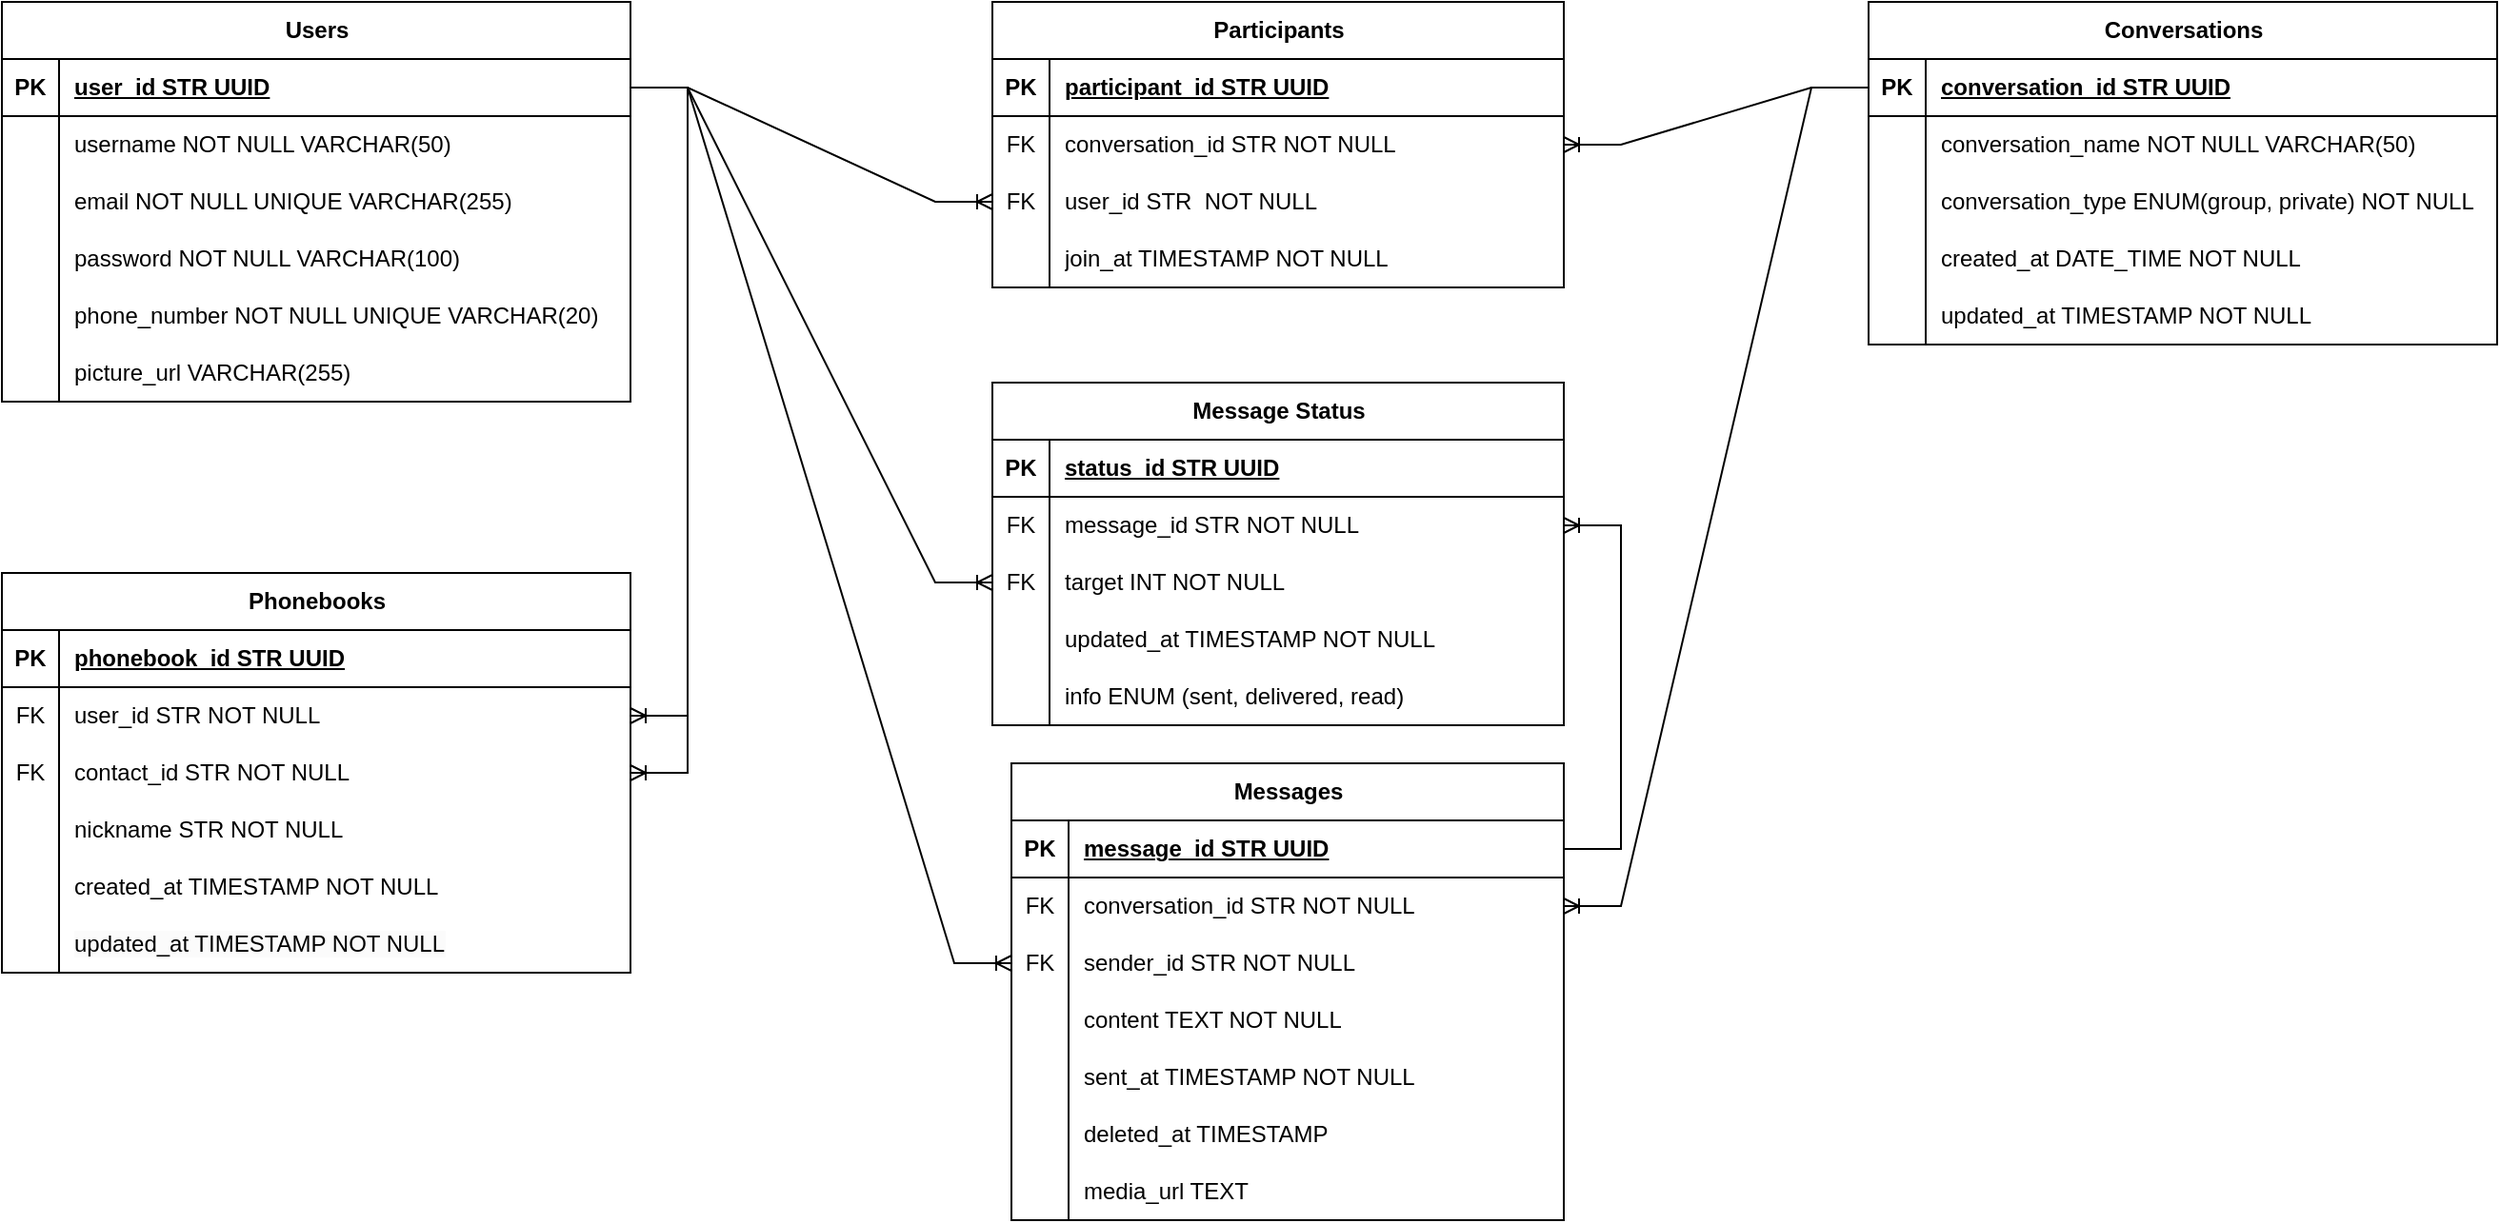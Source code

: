 <mxfile version="24.7.17">
  <diagram id="R2lEEEUBdFMjLlhIrx00" name="Page-1">
    <mxGraphModel dx="2284" dy="744" grid="1" gridSize="10" guides="1" tooltips="1" connect="1" arrows="1" fold="1" page="1" pageScale="1" pageWidth="850" pageHeight="1100" math="0" shadow="0" extFonts="Permanent Marker^https://fonts.googleapis.com/css?family=Permanent+Marker">
      <root>
        <mxCell id="0" />
        <mxCell id="1" parent="0" />
        <mxCell id="IHIBy4y1c_SKiYk8GqjD-1" value="Users" style="shape=table;startSize=30;container=1;collapsible=1;childLayout=tableLayout;fixedRows=1;rowLines=0;fontStyle=1;align=center;resizeLast=1;html=1;" parent="1" vertex="1">
          <mxGeometry x="-320" y="160" width="330" height="210" as="geometry" />
        </mxCell>
        <mxCell id="IHIBy4y1c_SKiYk8GqjD-2" value="" style="shape=tableRow;horizontal=0;startSize=0;swimlaneHead=0;swimlaneBody=0;fillColor=none;collapsible=0;dropTarget=0;points=[[0,0.5],[1,0.5]];portConstraint=eastwest;top=0;left=0;right=0;bottom=1;" parent="IHIBy4y1c_SKiYk8GqjD-1" vertex="1">
          <mxGeometry y="30" width="330" height="30" as="geometry" />
        </mxCell>
        <mxCell id="IHIBy4y1c_SKiYk8GqjD-3" value="PK" style="shape=partialRectangle;connectable=0;fillColor=none;top=0;left=0;bottom=0;right=0;fontStyle=1;overflow=hidden;whiteSpace=wrap;html=1;" parent="IHIBy4y1c_SKiYk8GqjD-2" vertex="1">
          <mxGeometry width="30" height="30" as="geometry">
            <mxRectangle width="30" height="30" as="alternateBounds" />
          </mxGeometry>
        </mxCell>
        <mxCell id="IHIBy4y1c_SKiYk8GqjD-4" value="user_id STR UUID" style="shape=partialRectangle;connectable=0;fillColor=none;top=0;left=0;bottom=0;right=0;align=left;spacingLeft=6;fontStyle=5;overflow=hidden;whiteSpace=wrap;html=1;" parent="IHIBy4y1c_SKiYk8GqjD-2" vertex="1">
          <mxGeometry x="30" width="300" height="30" as="geometry">
            <mxRectangle width="300" height="30" as="alternateBounds" />
          </mxGeometry>
        </mxCell>
        <mxCell id="IHIBy4y1c_SKiYk8GqjD-5" value="" style="shape=tableRow;horizontal=0;startSize=0;swimlaneHead=0;swimlaneBody=0;fillColor=none;collapsible=0;dropTarget=0;points=[[0,0.5],[1,0.5]];portConstraint=eastwest;top=0;left=0;right=0;bottom=0;" parent="IHIBy4y1c_SKiYk8GqjD-1" vertex="1">
          <mxGeometry y="60" width="330" height="30" as="geometry" />
        </mxCell>
        <mxCell id="IHIBy4y1c_SKiYk8GqjD-6" value="" style="shape=partialRectangle;connectable=0;fillColor=none;top=0;left=0;bottom=0;right=0;editable=1;overflow=hidden;whiteSpace=wrap;html=1;" parent="IHIBy4y1c_SKiYk8GqjD-5" vertex="1">
          <mxGeometry width="30" height="30" as="geometry">
            <mxRectangle width="30" height="30" as="alternateBounds" />
          </mxGeometry>
        </mxCell>
        <mxCell id="IHIBy4y1c_SKiYk8GqjD-7" value="username NOT NULL VARCHAR(50)" style="shape=partialRectangle;connectable=0;fillColor=none;top=0;left=0;bottom=0;right=0;align=left;spacingLeft=6;overflow=hidden;whiteSpace=wrap;html=1;" parent="IHIBy4y1c_SKiYk8GqjD-5" vertex="1">
          <mxGeometry x="30" width="300" height="30" as="geometry">
            <mxRectangle width="300" height="30" as="alternateBounds" />
          </mxGeometry>
        </mxCell>
        <mxCell id="IHIBy4y1c_SKiYk8GqjD-8" value="" style="shape=tableRow;horizontal=0;startSize=0;swimlaneHead=0;swimlaneBody=0;fillColor=none;collapsible=0;dropTarget=0;points=[[0,0.5],[1,0.5]];portConstraint=eastwest;top=0;left=0;right=0;bottom=0;" parent="IHIBy4y1c_SKiYk8GqjD-1" vertex="1">
          <mxGeometry y="90" width="330" height="30" as="geometry" />
        </mxCell>
        <mxCell id="IHIBy4y1c_SKiYk8GqjD-9" value="" style="shape=partialRectangle;connectable=0;fillColor=none;top=0;left=0;bottom=0;right=0;editable=1;overflow=hidden;whiteSpace=wrap;html=1;" parent="IHIBy4y1c_SKiYk8GqjD-8" vertex="1">
          <mxGeometry width="30" height="30" as="geometry">
            <mxRectangle width="30" height="30" as="alternateBounds" />
          </mxGeometry>
        </mxCell>
        <mxCell id="IHIBy4y1c_SKiYk8GqjD-10" value="email NOT NULL UNIQUE VARCHAR(255)" style="shape=partialRectangle;connectable=0;fillColor=none;top=0;left=0;bottom=0;right=0;align=left;spacingLeft=6;overflow=hidden;whiteSpace=wrap;html=1;" parent="IHIBy4y1c_SKiYk8GqjD-8" vertex="1">
          <mxGeometry x="30" width="300" height="30" as="geometry">
            <mxRectangle width="300" height="30" as="alternateBounds" />
          </mxGeometry>
        </mxCell>
        <mxCell id="IHIBy4y1c_SKiYk8GqjD-11" value="" style="shape=tableRow;horizontal=0;startSize=0;swimlaneHead=0;swimlaneBody=0;fillColor=none;collapsible=0;dropTarget=0;points=[[0,0.5],[1,0.5]];portConstraint=eastwest;top=0;left=0;right=0;bottom=0;" parent="IHIBy4y1c_SKiYk8GqjD-1" vertex="1">
          <mxGeometry y="120" width="330" height="30" as="geometry" />
        </mxCell>
        <mxCell id="IHIBy4y1c_SKiYk8GqjD-12" value="" style="shape=partialRectangle;connectable=0;fillColor=none;top=0;left=0;bottom=0;right=0;editable=1;overflow=hidden;whiteSpace=wrap;html=1;" parent="IHIBy4y1c_SKiYk8GqjD-11" vertex="1">
          <mxGeometry width="30" height="30" as="geometry">
            <mxRectangle width="30" height="30" as="alternateBounds" />
          </mxGeometry>
        </mxCell>
        <mxCell id="IHIBy4y1c_SKiYk8GqjD-13" value="password NOT NULL VARCHAR(100)" style="shape=partialRectangle;connectable=0;fillColor=none;top=0;left=0;bottom=0;right=0;align=left;spacingLeft=6;overflow=hidden;whiteSpace=wrap;html=1;" parent="IHIBy4y1c_SKiYk8GqjD-11" vertex="1">
          <mxGeometry x="30" width="300" height="30" as="geometry">
            <mxRectangle width="300" height="30" as="alternateBounds" />
          </mxGeometry>
        </mxCell>
        <mxCell id="IHIBy4y1c_SKiYk8GqjD-17" style="shape=tableRow;horizontal=0;startSize=0;swimlaneHead=0;swimlaneBody=0;fillColor=none;collapsible=0;dropTarget=0;points=[[0,0.5],[1,0.5]];portConstraint=eastwest;top=0;left=0;right=0;bottom=0;" parent="IHIBy4y1c_SKiYk8GqjD-1" vertex="1">
          <mxGeometry y="150" width="330" height="30" as="geometry" />
        </mxCell>
        <mxCell id="IHIBy4y1c_SKiYk8GqjD-18" style="shape=partialRectangle;connectable=0;fillColor=none;top=0;left=0;bottom=0;right=0;editable=1;overflow=hidden;whiteSpace=wrap;html=1;" parent="IHIBy4y1c_SKiYk8GqjD-17" vertex="1">
          <mxGeometry width="30" height="30" as="geometry">
            <mxRectangle width="30" height="30" as="alternateBounds" />
          </mxGeometry>
        </mxCell>
        <mxCell id="IHIBy4y1c_SKiYk8GqjD-19" value="phone_number NOT NULL UNIQUE VARCHAR(20)" style="shape=partialRectangle;connectable=0;fillColor=none;top=0;left=0;bottom=0;right=0;align=left;spacingLeft=6;overflow=hidden;whiteSpace=wrap;html=1;" parent="IHIBy4y1c_SKiYk8GqjD-17" vertex="1">
          <mxGeometry x="30" width="300" height="30" as="geometry">
            <mxRectangle width="300" height="30" as="alternateBounds" />
          </mxGeometry>
        </mxCell>
        <mxCell id="IHIBy4y1c_SKiYk8GqjD-14" style="shape=tableRow;horizontal=0;startSize=0;swimlaneHead=0;swimlaneBody=0;fillColor=none;collapsible=0;dropTarget=0;points=[[0,0.5],[1,0.5]];portConstraint=eastwest;top=0;left=0;right=0;bottom=0;" parent="IHIBy4y1c_SKiYk8GqjD-1" vertex="1">
          <mxGeometry y="180" width="330" height="30" as="geometry" />
        </mxCell>
        <mxCell id="IHIBy4y1c_SKiYk8GqjD-15" style="shape=partialRectangle;connectable=0;fillColor=none;top=0;left=0;bottom=0;right=0;editable=1;overflow=hidden;whiteSpace=wrap;html=1;" parent="IHIBy4y1c_SKiYk8GqjD-14" vertex="1">
          <mxGeometry width="30" height="30" as="geometry">
            <mxRectangle width="30" height="30" as="alternateBounds" />
          </mxGeometry>
        </mxCell>
        <mxCell id="IHIBy4y1c_SKiYk8GqjD-16" value="picture_url VARCHAR(255)" style="shape=partialRectangle;connectable=0;fillColor=none;top=0;left=0;bottom=0;right=0;align=left;spacingLeft=6;overflow=hidden;whiteSpace=wrap;html=1;" parent="IHIBy4y1c_SKiYk8GqjD-14" vertex="1">
          <mxGeometry x="30" width="300" height="30" as="geometry">
            <mxRectangle width="300" height="30" as="alternateBounds" />
          </mxGeometry>
        </mxCell>
        <mxCell id="IHIBy4y1c_SKiYk8GqjD-20" value="Conversations" style="shape=table;startSize=30;container=1;collapsible=1;childLayout=tableLayout;fixedRows=1;rowLines=0;fontStyle=1;align=center;resizeLast=1;html=1;" parent="1" vertex="1">
          <mxGeometry x="660" y="160" width="330" height="180" as="geometry" />
        </mxCell>
        <mxCell id="IHIBy4y1c_SKiYk8GqjD-21" value="" style="shape=tableRow;horizontal=0;startSize=0;swimlaneHead=0;swimlaneBody=0;fillColor=none;collapsible=0;dropTarget=0;points=[[0,0.5],[1,0.5]];portConstraint=eastwest;top=0;left=0;right=0;bottom=1;" parent="IHIBy4y1c_SKiYk8GqjD-20" vertex="1">
          <mxGeometry y="30" width="330" height="30" as="geometry" />
        </mxCell>
        <mxCell id="IHIBy4y1c_SKiYk8GqjD-22" value="PK" style="shape=partialRectangle;connectable=0;fillColor=none;top=0;left=0;bottom=0;right=0;fontStyle=1;overflow=hidden;whiteSpace=wrap;html=1;" parent="IHIBy4y1c_SKiYk8GqjD-21" vertex="1">
          <mxGeometry width="30" height="30" as="geometry">
            <mxRectangle width="30" height="30" as="alternateBounds" />
          </mxGeometry>
        </mxCell>
        <mxCell id="IHIBy4y1c_SKiYk8GqjD-23" value="conversation_id STR UUID" style="shape=partialRectangle;connectable=0;fillColor=none;top=0;left=0;bottom=0;right=0;align=left;spacingLeft=6;fontStyle=5;overflow=hidden;whiteSpace=wrap;html=1;" parent="IHIBy4y1c_SKiYk8GqjD-21" vertex="1">
          <mxGeometry x="30" width="300" height="30" as="geometry">
            <mxRectangle width="300" height="30" as="alternateBounds" />
          </mxGeometry>
        </mxCell>
        <mxCell id="IHIBy4y1c_SKiYk8GqjD-24" value="" style="shape=tableRow;horizontal=0;startSize=0;swimlaneHead=0;swimlaneBody=0;fillColor=none;collapsible=0;dropTarget=0;points=[[0,0.5],[1,0.5]];portConstraint=eastwest;top=0;left=0;right=0;bottom=0;" parent="IHIBy4y1c_SKiYk8GqjD-20" vertex="1">
          <mxGeometry y="60" width="330" height="30" as="geometry" />
        </mxCell>
        <mxCell id="IHIBy4y1c_SKiYk8GqjD-25" value="" style="shape=partialRectangle;connectable=0;fillColor=none;top=0;left=0;bottom=0;right=0;editable=1;overflow=hidden;whiteSpace=wrap;html=1;" parent="IHIBy4y1c_SKiYk8GqjD-24" vertex="1">
          <mxGeometry width="30" height="30" as="geometry">
            <mxRectangle width="30" height="30" as="alternateBounds" />
          </mxGeometry>
        </mxCell>
        <mxCell id="IHIBy4y1c_SKiYk8GqjD-26" value="conversation_name NOT NULL VARCHAR(50)" style="shape=partialRectangle;connectable=0;fillColor=none;top=0;left=0;bottom=0;right=0;align=left;spacingLeft=6;overflow=hidden;whiteSpace=wrap;html=1;" parent="IHIBy4y1c_SKiYk8GqjD-24" vertex="1">
          <mxGeometry x="30" width="300" height="30" as="geometry">
            <mxRectangle width="300" height="30" as="alternateBounds" />
          </mxGeometry>
        </mxCell>
        <mxCell id="IHIBy4y1c_SKiYk8GqjD-27" value="" style="shape=tableRow;horizontal=0;startSize=0;swimlaneHead=0;swimlaneBody=0;fillColor=none;collapsible=0;dropTarget=0;points=[[0,0.5],[1,0.5]];portConstraint=eastwest;top=0;left=0;right=0;bottom=0;" parent="IHIBy4y1c_SKiYk8GqjD-20" vertex="1">
          <mxGeometry y="90" width="330" height="30" as="geometry" />
        </mxCell>
        <mxCell id="IHIBy4y1c_SKiYk8GqjD-28" value="" style="shape=partialRectangle;connectable=0;fillColor=none;top=0;left=0;bottom=0;right=0;editable=1;overflow=hidden;whiteSpace=wrap;html=1;" parent="IHIBy4y1c_SKiYk8GqjD-27" vertex="1">
          <mxGeometry width="30" height="30" as="geometry">
            <mxRectangle width="30" height="30" as="alternateBounds" />
          </mxGeometry>
        </mxCell>
        <mxCell id="IHIBy4y1c_SKiYk8GqjD-29" value="conversation_type ENUM(group, private) NOT NULL" style="shape=partialRectangle;connectable=0;fillColor=none;top=0;left=0;bottom=0;right=0;align=left;spacingLeft=6;overflow=hidden;whiteSpace=wrap;html=1;" parent="IHIBy4y1c_SKiYk8GqjD-27" vertex="1">
          <mxGeometry x="30" width="300" height="30" as="geometry">
            <mxRectangle width="300" height="30" as="alternateBounds" />
          </mxGeometry>
        </mxCell>
        <mxCell id="IHIBy4y1c_SKiYk8GqjD-30" value="" style="shape=tableRow;horizontal=0;startSize=0;swimlaneHead=0;swimlaneBody=0;fillColor=none;collapsible=0;dropTarget=0;points=[[0,0.5],[1,0.5]];portConstraint=eastwest;top=0;left=0;right=0;bottom=0;" parent="IHIBy4y1c_SKiYk8GqjD-20" vertex="1">
          <mxGeometry y="120" width="330" height="30" as="geometry" />
        </mxCell>
        <mxCell id="IHIBy4y1c_SKiYk8GqjD-31" value="" style="shape=partialRectangle;connectable=0;fillColor=none;top=0;left=0;bottom=0;right=0;editable=1;overflow=hidden;whiteSpace=wrap;html=1;" parent="IHIBy4y1c_SKiYk8GqjD-30" vertex="1">
          <mxGeometry width="30" height="30" as="geometry">
            <mxRectangle width="30" height="30" as="alternateBounds" />
          </mxGeometry>
        </mxCell>
        <mxCell id="IHIBy4y1c_SKiYk8GqjD-32" value="created_at DATE_TIME NOT NULL" style="shape=partialRectangle;connectable=0;fillColor=none;top=0;left=0;bottom=0;right=0;align=left;spacingLeft=6;overflow=hidden;whiteSpace=wrap;html=1;" parent="IHIBy4y1c_SKiYk8GqjD-30" vertex="1">
          <mxGeometry x="30" width="300" height="30" as="geometry">
            <mxRectangle width="300" height="30" as="alternateBounds" />
          </mxGeometry>
        </mxCell>
        <mxCell id="IHIBy4y1c_SKiYk8GqjD-46" style="shape=tableRow;horizontal=0;startSize=0;swimlaneHead=0;swimlaneBody=0;fillColor=none;collapsible=0;dropTarget=0;points=[[0,0.5],[1,0.5]];portConstraint=eastwest;top=0;left=0;right=0;bottom=0;" parent="IHIBy4y1c_SKiYk8GqjD-20" vertex="1">
          <mxGeometry y="150" width="330" height="30" as="geometry" />
        </mxCell>
        <mxCell id="IHIBy4y1c_SKiYk8GqjD-47" style="shape=partialRectangle;connectable=0;fillColor=none;top=0;left=0;bottom=0;right=0;editable=1;overflow=hidden;whiteSpace=wrap;html=1;" parent="IHIBy4y1c_SKiYk8GqjD-46" vertex="1">
          <mxGeometry width="30" height="30" as="geometry">
            <mxRectangle width="30" height="30" as="alternateBounds" />
          </mxGeometry>
        </mxCell>
        <mxCell id="IHIBy4y1c_SKiYk8GqjD-48" value="updated_at TIMESTAMP NOT NULL" style="shape=partialRectangle;connectable=0;fillColor=none;top=0;left=0;bottom=0;right=0;align=left;spacingLeft=6;overflow=hidden;whiteSpace=wrap;html=1;" parent="IHIBy4y1c_SKiYk8GqjD-46" vertex="1">
          <mxGeometry x="30" width="300" height="30" as="geometry">
            <mxRectangle width="300" height="30" as="alternateBounds" />
          </mxGeometry>
        </mxCell>
        <mxCell id="IHIBy4y1c_SKiYk8GqjD-33" value="Participants" style="shape=table;startSize=30;container=1;collapsible=1;childLayout=tableLayout;fixedRows=1;rowLines=0;fontStyle=1;align=center;resizeLast=1;html=1;" parent="1" vertex="1">
          <mxGeometry x="200" y="160" width="300" height="150" as="geometry" />
        </mxCell>
        <mxCell id="IHIBy4y1c_SKiYk8GqjD-34" value="" style="shape=tableRow;horizontal=0;startSize=0;swimlaneHead=0;swimlaneBody=0;fillColor=none;collapsible=0;dropTarget=0;points=[[0,0.5],[1,0.5]];portConstraint=eastwest;top=0;left=0;right=0;bottom=1;" parent="IHIBy4y1c_SKiYk8GqjD-33" vertex="1">
          <mxGeometry y="30" width="300" height="30" as="geometry" />
        </mxCell>
        <mxCell id="IHIBy4y1c_SKiYk8GqjD-35" value="PK" style="shape=partialRectangle;connectable=0;fillColor=none;top=0;left=0;bottom=0;right=0;fontStyle=1;overflow=hidden;whiteSpace=wrap;html=1;" parent="IHIBy4y1c_SKiYk8GqjD-34" vertex="1">
          <mxGeometry width="30" height="30" as="geometry">
            <mxRectangle width="30" height="30" as="alternateBounds" />
          </mxGeometry>
        </mxCell>
        <mxCell id="IHIBy4y1c_SKiYk8GqjD-36" value="participant_id STR UUID" style="shape=partialRectangle;connectable=0;fillColor=none;top=0;left=0;bottom=0;right=0;align=left;spacingLeft=6;fontStyle=5;overflow=hidden;whiteSpace=wrap;html=1;" parent="IHIBy4y1c_SKiYk8GqjD-34" vertex="1">
          <mxGeometry x="30" width="270" height="30" as="geometry">
            <mxRectangle width="270" height="30" as="alternateBounds" />
          </mxGeometry>
        </mxCell>
        <mxCell id="IHIBy4y1c_SKiYk8GqjD-37" value="" style="shape=tableRow;horizontal=0;startSize=0;swimlaneHead=0;swimlaneBody=0;fillColor=none;collapsible=0;dropTarget=0;points=[[0,0.5],[1,0.5]];portConstraint=eastwest;top=0;left=0;right=0;bottom=0;" parent="IHIBy4y1c_SKiYk8GqjD-33" vertex="1">
          <mxGeometry y="60" width="300" height="30" as="geometry" />
        </mxCell>
        <mxCell id="IHIBy4y1c_SKiYk8GqjD-38" value="FK" style="shape=partialRectangle;connectable=0;fillColor=none;top=0;left=0;bottom=0;right=0;editable=1;overflow=hidden;whiteSpace=wrap;html=1;" parent="IHIBy4y1c_SKiYk8GqjD-37" vertex="1">
          <mxGeometry width="30" height="30" as="geometry">
            <mxRectangle width="30" height="30" as="alternateBounds" />
          </mxGeometry>
        </mxCell>
        <mxCell id="IHIBy4y1c_SKiYk8GqjD-39" value="conversation_id STR NOT NULL" style="shape=partialRectangle;connectable=0;fillColor=none;top=0;left=0;bottom=0;right=0;align=left;spacingLeft=6;overflow=hidden;whiteSpace=wrap;html=1;" parent="IHIBy4y1c_SKiYk8GqjD-37" vertex="1">
          <mxGeometry x="30" width="270" height="30" as="geometry">
            <mxRectangle width="270" height="30" as="alternateBounds" />
          </mxGeometry>
        </mxCell>
        <mxCell id="IHIBy4y1c_SKiYk8GqjD-40" value="" style="shape=tableRow;horizontal=0;startSize=0;swimlaneHead=0;swimlaneBody=0;fillColor=none;collapsible=0;dropTarget=0;points=[[0,0.5],[1,0.5]];portConstraint=eastwest;top=0;left=0;right=0;bottom=0;" parent="IHIBy4y1c_SKiYk8GqjD-33" vertex="1">
          <mxGeometry y="90" width="300" height="30" as="geometry" />
        </mxCell>
        <mxCell id="IHIBy4y1c_SKiYk8GqjD-41" value="FK" style="shape=partialRectangle;connectable=0;fillColor=none;top=0;left=0;bottom=0;right=0;editable=1;overflow=hidden;whiteSpace=wrap;html=1;" parent="IHIBy4y1c_SKiYk8GqjD-40" vertex="1">
          <mxGeometry width="30" height="30" as="geometry">
            <mxRectangle width="30" height="30" as="alternateBounds" />
          </mxGeometry>
        </mxCell>
        <mxCell id="IHIBy4y1c_SKiYk8GqjD-42" value="user_id STR&amp;nbsp;&amp;nbsp;NOT NULL" style="shape=partialRectangle;connectable=0;fillColor=none;top=0;left=0;bottom=0;right=0;align=left;spacingLeft=6;overflow=hidden;whiteSpace=wrap;html=1;" parent="IHIBy4y1c_SKiYk8GqjD-40" vertex="1">
          <mxGeometry x="30" width="270" height="30" as="geometry">
            <mxRectangle width="270" height="30" as="alternateBounds" />
          </mxGeometry>
        </mxCell>
        <mxCell id="IHIBy4y1c_SKiYk8GqjD-43" value="" style="shape=tableRow;horizontal=0;startSize=0;swimlaneHead=0;swimlaneBody=0;fillColor=none;collapsible=0;dropTarget=0;points=[[0,0.5],[1,0.5]];portConstraint=eastwest;top=0;left=0;right=0;bottom=0;" parent="IHIBy4y1c_SKiYk8GqjD-33" vertex="1">
          <mxGeometry y="120" width="300" height="30" as="geometry" />
        </mxCell>
        <mxCell id="IHIBy4y1c_SKiYk8GqjD-44" value="" style="shape=partialRectangle;connectable=0;fillColor=none;top=0;left=0;bottom=0;right=0;editable=1;overflow=hidden;whiteSpace=wrap;html=1;" parent="IHIBy4y1c_SKiYk8GqjD-43" vertex="1">
          <mxGeometry width="30" height="30" as="geometry">
            <mxRectangle width="30" height="30" as="alternateBounds" />
          </mxGeometry>
        </mxCell>
        <mxCell id="IHIBy4y1c_SKiYk8GqjD-45" value="join_at TIMESTAMP NOT NULL" style="shape=partialRectangle;connectable=0;fillColor=none;top=0;left=0;bottom=0;right=0;align=left;spacingLeft=6;overflow=hidden;whiteSpace=wrap;html=1;" parent="IHIBy4y1c_SKiYk8GqjD-43" vertex="1">
          <mxGeometry x="30" width="270" height="30" as="geometry">
            <mxRectangle width="270" height="30" as="alternateBounds" />
          </mxGeometry>
        </mxCell>
        <mxCell id="IHIBy4y1c_SKiYk8GqjD-49" value="Messages" style="shape=table;startSize=30;container=1;collapsible=1;childLayout=tableLayout;fixedRows=1;rowLines=0;fontStyle=1;align=center;resizeLast=1;html=1;" parent="1" vertex="1">
          <mxGeometry x="210" y="560" width="290" height="240" as="geometry" />
        </mxCell>
        <mxCell id="IHIBy4y1c_SKiYk8GqjD-50" value="" style="shape=tableRow;horizontal=0;startSize=0;swimlaneHead=0;swimlaneBody=0;fillColor=none;collapsible=0;dropTarget=0;points=[[0,0.5],[1,0.5]];portConstraint=eastwest;top=0;left=0;right=0;bottom=1;" parent="IHIBy4y1c_SKiYk8GqjD-49" vertex="1">
          <mxGeometry y="30" width="290" height="30" as="geometry" />
        </mxCell>
        <mxCell id="IHIBy4y1c_SKiYk8GqjD-51" value="PK" style="shape=partialRectangle;connectable=0;fillColor=none;top=0;left=0;bottom=0;right=0;fontStyle=1;overflow=hidden;whiteSpace=wrap;html=1;" parent="IHIBy4y1c_SKiYk8GqjD-50" vertex="1">
          <mxGeometry width="30" height="30" as="geometry">
            <mxRectangle width="30" height="30" as="alternateBounds" />
          </mxGeometry>
        </mxCell>
        <mxCell id="IHIBy4y1c_SKiYk8GqjD-52" value="message_id STR UUID" style="shape=partialRectangle;connectable=0;fillColor=none;top=0;left=0;bottom=0;right=0;align=left;spacingLeft=6;fontStyle=5;overflow=hidden;whiteSpace=wrap;html=1;" parent="IHIBy4y1c_SKiYk8GqjD-50" vertex="1">
          <mxGeometry x="30" width="260" height="30" as="geometry">
            <mxRectangle width="260" height="30" as="alternateBounds" />
          </mxGeometry>
        </mxCell>
        <mxCell id="IHIBy4y1c_SKiYk8GqjD-65" style="shape=tableRow;horizontal=0;startSize=0;swimlaneHead=0;swimlaneBody=0;fillColor=none;collapsible=0;dropTarget=0;points=[[0,0.5],[1,0.5]];portConstraint=eastwest;top=0;left=0;right=0;bottom=0;" parent="IHIBy4y1c_SKiYk8GqjD-49" vertex="1">
          <mxGeometry y="60" width="290" height="30" as="geometry" />
        </mxCell>
        <mxCell id="IHIBy4y1c_SKiYk8GqjD-66" value="FK" style="shape=partialRectangle;connectable=0;fillColor=none;top=0;left=0;bottom=0;right=0;editable=1;overflow=hidden;whiteSpace=wrap;html=1;" parent="IHIBy4y1c_SKiYk8GqjD-65" vertex="1">
          <mxGeometry width="30" height="30" as="geometry">
            <mxRectangle width="30" height="30" as="alternateBounds" />
          </mxGeometry>
        </mxCell>
        <mxCell id="IHIBy4y1c_SKiYk8GqjD-67" value="conversation_id STR&amp;nbsp;NOT NULL" style="shape=partialRectangle;connectable=0;fillColor=none;top=0;left=0;bottom=0;right=0;align=left;spacingLeft=6;overflow=hidden;whiteSpace=wrap;html=1;" parent="IHIBy4y1c_SKiYk8GqjD-65" vertex="1">
          <mxGeometry x="30" width="260" height="30" as="geometry">
            <mxRectangle width="260" height="30" as="alternateBounds" />
          </mxGeometry>
        </mxCell>
        <mxCell id="IHIBy4y1c_SKiYk8GqjD-53" value="" style="shape=tableRow;horizontal=0;startSize=0;swimlaneHead=0;swimlaneBody=0;fillColor=none;collapsible=0;dropTarget=0;points=[[0,0.5],[1,0.5]];portConstraint=eastwest;top=0;left=0;right=0;bottom=0;" parent="IHIBy4y1c_SKiYk8GqjD-49" vertex="1">
          <mxGeometry y="90" width="290" height="30" as="geometry" />
        </mxCell>
        <mxCell id="IHIBy4y1c_SKiYk8GqjD-54" value="FK" style="shape=partialRectangle;connectable=0;fillColor=none;top=0;left=0;bottom=0;right=0;editable=1;overflow=hidden;whiteSpace=wrap;html=1;" parent="IHIBy4y1c_SKiYk8GqjD-53" vertex="1">
          <mxGeometry width="30" height="30" as="geometry">
            <mxRectangle width="30" height="30" as="alternateBounds" />
          </mxGeometry>
        </mxCell>
        <mxCell id="IHIBy4y1c_SKiYk8GqjD-55" value="sender_id STR&amp;nbsp;NOT NULL" style="shape=partialRectangle;connectable=0;fillColor=none;top=0;left=0;bottom=0;right=0;align=left;spacingLeft=6;overflow=hidden;whiteSpace=wrap;html=1;" parent="IHIBy4y1c_SKiYk8GqjD-53" vertex="1">
          <mxGeometry x="30" width="260" height="30" as="geometry">
            <mxRectangle width="260" height="30" as="alternateBounds" />
          </mxGeometry>
        </mxCell>
        <mxCell id="IHIBy4y1c_SKiYk8GqjD-56" value="" style="shape=tableRow;horizontal=0;startSize=0;swimlaneHead=0;swimlaneBody=0;fillColor=none;collapsible=0;dropTarget=0;points=[[0,0.5],[1,0.5]];portConstraint=eastwest;top=0;left=0;right=0;bottom=0;" parent="IHIBy4y1c_SKiYk8GqjD-49" vertex="1">
          <mxGeometry y="120" width="290" height="30" as="geometry" />
        </mxCell>
        <mxCell id="IHIBy4y1c_SKiYk8GqjD-57" value="" style="shape=partialRectangle;connectable=0;fillColor=none;top=0;left=0;bottom=0;right=0;editable=1;overflow=hidden;whiteSpace=wrap;html=1;" parent="IHIBy4y1c_SKiYk8GqjD-56" vertex="1">
          <mxGeometry width="30" height="30" as="geometry">
            <mxRectangle width="30" height="30" as="alternateBounds" />
          </mxGeometry>
        </mxCell>
        <mxCell id="IHIBy4y1c_SKiYk8GqjD-58" value="content TEXT NOT NULL" style="shape=partialRectangle;connectable=0;fillColor=none;top=0;left=0;bottom=0;right=0;align=left;spacingLeft=6;overflow=hidden;whiteSpace=wrap;html=1;" parent="IHIBy4y1c_SKiYk8GqjD-56" vertex="1">
          <mxGeometry x="30" width="260" height="30" as="geometry">
            <mxRectangle width="260" height="30" as="alternateBounds" />
          </mxGeometry>
        </mxCell>
        <mxCell id="IHIBy4y1c_SKiYk8GqjD-59" value="" style="shape=tableRow;horizontal=0;startSize=0;swimlaneHead=0;swimlaneBody=0;fillColor=none;collapsible=0;dropTarget=0;points=[[0,0.5],[1,0.5]];portConstraint=eastwest;top=0;left=0;right=0;bottom=0;" parent="IHIBy4y1c_SKiYk8GqjD-49" vertex="1">
          <mxGeometry y="150" width="290" height="30" as="geometry" />
        </mxCell>
        <mxCell id="IHIBy4y1c_SKiYk8GqjD-60" value="" style="shape=partialRectangle;connectable=0;fillColor=none;top=0;left=0;bottom=0;right=0;editable=1;overflow=hidden;whiteSpace=wrap;html=1;" parent="IHIBy4y1c_SKiYk8GqjD-59" vertex="1">
          <mxGeometry width="30" height="30" as="geometry">
            <mxRectangle width="30" height="30" as="alternateBounds" />
          </mxGeometry>
        </mxCell>
        <mxCell id="IHIBy4y1c_SKiYk8GqjD-61" value="sent_at TIMESTAMP NOT NULL" style="shape=partialRectangle;connectable=0;fillColor=none;top=0;left=0;bottom=0;right=0;align=left;spacingLeft=6;overflow=hidden;whiteSpace=wrap;html=1;" parent="IHIBy4y1c_SKiYk8GqjD-59" vertex="1">
          <mxGeometry x="30" width="260" height="30" as="geometry">
            <mxRectangle width="260" height="30" as="alternateBounds" />
          </mxGeometry>
        </mxCell>
        <mxCell id="IHIBy4y1c_SKiYk8GqjD-62" style="shape=tableRow;horizontal=0;startSize=0;swimlaneHead=0;swimlaneBody=0;fillColor=none;collapsible=0;dropTarget=0;points=[[0,0.5],[1,0.5]];portConstraint=eastwest;top=0;left=0;right=0;bottom=0;" parent="IHIBy4y1c_SKiYk8GqjD-49" vertex="1">
          <mxGeometry y="180" width="290" height="30" as="geometry" />
        </mxCell>
        <mxCell id="IHIBy4y1c_SKiYk8GqjD-63" style="shape=partialRectangle;connectable=0;fillColor=none;top=0;left=0;bottom=0;right=0;editable=1;overflow=hidden;whiteSpace=wrap;html=1;" parent="IHIBy4y1c_SKiYk8GqjD-62" vertex="1">
          <mxGeometry width="30" height="30" as="geometry">
            <mxRectangle width="30" height="30" as="alternateBounds" />
          </mxGeometry>
        </mxCell>
        <mxCell id="IHIBy4y1c_SKiYk8GqjD-64" value="deleted_at TIMESTAMP&amp;nbsp;" style="shape=partialRectangle;connectable=0;fillColor=none;top=0;left=0;bottom=0;right=0;align=left;spacingLeft=6;overflow=hidden;whiteSpace=wrap;html=1;" parent="IHIBy4y1c_SKiYk8GqjD-62" vertex="1">
          <mxGeometry x="30" width="260" height="30" as="geometry">
            <mxRectangle width="260" height="30" as="alternateBounds" />
          </mxGeometry>
        </mxCell>
        <mxCell id="IHIBy4y1c_SKiYk8GqjD-72" style="shape=tableRow;horizontal=0;startSize=0;swimlaneHead=0;swimlaneBody=0;fillColor=none;collapsible=0;dropTarget=0;points=[[0,0.5],[1,0.5]];portConstraint=eastwest;top=0;left=0;right=0;bottom=0;" parent="IHIBy4y1c_SKiYk8GqjD-49" vertex="1">
          <mxGeometry y="210" width="290" height="30" as="geometry" />
        </mxCell>
        <mxCell id="IHIBy4y1c_SKiYk8GqjD-73" style="shape=partialRectangle;connectable=0;fillColor=none;top=0;left=0;bottom=0;right=0;editable=1;overflow=hidden;whiteSpace=wrap;html=1;" parent="IHIBy4y1c_SKiYk8GqjD-72" vertex="1">
          <mxGeometry width="30" height="30" as="geometry">
            <mxRectangle width="30" height="30" as="alternateBounds" />
          </mxGeometry>
        </mxCell>
        <mxCell id="IHIBy4y1c_SKiYk8GqjD-74" value="media_url TEXT&amp;nbsp;" style="shape=partialRectangle;connectable=0;fillColor=none;top=0;left=0;bottom=0;right=0;align=left;spacingLeft=6;overflow=hidden;whiteSpace=wrap;html=1;" parent="IHIBy4y1c_SKiYk8GqjD-72" vertex="1">
          <mxGeometry x="30" width="260" height="30" as="geometry">
            <mxRectangle width="260" height="30" as="alternateBounds" />
          </mxGeometry>
        </mxCell>
        <mxCell id="IHIBy4y1c_SKiYk8GqjD-75" value="Message Status" style="shape=table;startSize=30;container=1;collapsible=1;childLayout=tableLayout;fixedRows=1;rowLines=0;fontStyle=1;align=center;resizeLast=1;html=1;" parent="1" vertex="1">
          <mxGeometry x="200" y="360" width="300" height="180" as="geometry" />
        </mxCell>
        <mxCell id="IHIBy4y1c_SKiYk8GqjD-76" value="" style="shape=tableRow;horizontal=0;startSize=0;swimlaneHead=0;swimlaneBody=0;fillColor=none;collapsible=0;dropTarget=0;points=[[0,0.5],[1,0.5]];portConstraint=eastwest;top=0;left=0;right=0;bottom=1;" parent="IHIBy4y1c_SKiYk8GqjD-75" vertex="1">
          <mxGeometry y="30" width="300" height="30" as="geometry" />
        </mxCell>
        <mxCell id="IHIBy4y1c_SKiYk8GqjD-77" value="PK" style="shape=partialRectangle;connectable=0;fillColor=none;top=0;left=0;bottom=0;right=0;fontStyle=1;overflow=hidden;whiteSpace=wrap;html=1;" parent="IHIBy4y1c_SKiYk8GqjD-76" vertex="1">
          <mxGeometry width="30" height="30" as="geometry">
            <mxRectangle width="30" height="30" as="alternateBounds" />
          </mxGeometry>
        </mxCell>
        <mxCell id="IHIBy4y1c_SKiYk8GqjD-78" value="status_id STR UUID" style="shape=partialRectangle;connectable=0;fillColor=none;top=0;left=0;bottom=0;right=0;align=left;spacingLeft=6;fontStyle=5;overflow=hidden;whiteSpace=wrap;html=1;" parent="IHIBy4y1c_SKiYk8GqjD-76" vertex="1">
          <mxGeometry x="30" width="270" height="30" as="geometry">
            <mxRectangle width="270" height="30" as="alternateBounds" />
          </mxGeometry>
        </mxCell>
        <mxCell id="IHIBy4y1c_SKiYk8GqjD-79" value="" style="shape=tableRow;horizontal=0;startSize=0;swimlaneHead=0;swimlaneBody=0;fillColor=none;collapsible=0;dropTarget=0;points=[[0,0.5],[1,0.5]];portConstraint=eastwest;top=0;left=0;right=0;bottom=0;" parent="IHIBy4y1c_SKiYk8GqjD-75" vertex="1">
          <mxGeometry y="60" width="300" height="30" as="geometry" />
        </mxCell>
        <mxCell id="IHIBy4y1c_SKiYk8GqjD-80" value="FK" style="shape=partialRectangle;connectable=0;fillColor=none;top=0;left=0;bottom=0;right=0;editable=1;overflow=hidden;whiteSpace=wrap;html=1;" parent="IHIBy4y1c_SKiYk8GqjD-79" vertex="1">
          <mxGeometry width="30" height="30" as="geometry">
            <mxRectangle width="30" height="30" as="alternateBounds" />
          </mxGeometry>
        </mxCell>
        <mxCell id="IHIBy4y1c_SKiYk8GqjD-81" value="message_id STR&amp;nbsp;NOT NULL" style="shape=partialRectangle;connectable=0;fillColor=none;top=0;left=0;bottom=0;right=0;align=left;spacingLeft=6;overflow=hidden;whiteSpace=wrap;html=1;" parent="IHIBy4y1c_SKiYk8GqjD-79" vertex="1">
          <mxGeometry x="30" width="270" height="30" as="geometry">
            <mxRectangle width="270" height="30" as="alternateBounds" />
          </mxGeometry>
        </mxCell>
        <mxCell id="IHIBy4y1c_SKiYk8GqjD-82" value="" style="shape=tableRow;horizontal=0;startSize=0;swimlaneHead=0;swimlaneBody=0;fillColor=none;collapsible=0;dropTarget=0;points=[[0,0.5],[1,0.5]];portConstraint=eastwest;top=0;left=0;right=0;bottom=0;" parent="IHIBy4y1c_SKiYk8GqjD-75" vertex="1">
          <mxGeometry y="90" width="300" height="30" as="geometry" />
        </mxCell>
        <mxCell id="IHIBy4y1c_SKiYk8GqjD-83" value="FK" style="shape=partialRectangle;connectable=0;fillColor=none;top=0;left=0;bottom=0;right=0;editable=1;overflow=hidden;whiteSpace=wrap;html=1;" parent="IHIBy4y1c_SKiYk8GqjD-82" vertex="1">
          <mxGeometry width="30" height="30" as="geometry">
            <mxRectangle width="30" height="30" as="alternateBounds" />
          </mxGeometry>
        </mxCell>
        <mxCell id="IHIBy4y1c_SKiYk8GqjD-84" value="target INT NOT NULL" style="shape=partialRectangle;connectable=0;fillColor=none;top=0;left=0;bottom=0;right=0;align=left;spacingLeft=6;overflow=hidden;whiteSpace=wrap;html=1;" parent="IHIBy4y1c_SKiYk8GqjD-82" vertex="1">
          <mxGeometry x="30" width="270" height="30" as="geometry">
            <mxRectangle width="270" height="30" as="alternateBounds" />
          </mxGeometry>
        </mxCell>
        <mxCell id="IHIBy4y1c_SKiYk8GqjD-85" value="" style="shape=tableRow;horizontal=0;startSize=0;swimlaneHead=0;swimlaneBody=0;fillColor=none;collapsible=0;dropTarget=0;points=[[0,0.5],[1,0.5]];portConstraint=eastwest;top=0;left=0;right=0;bottom=0;" parent="IHIBy4y1c_SKiYk8GqjD-75" vertex="1">
          <mxGeometry y="120" width="300" height="30" as="geometry" />
        </mxCell>
        <mxCell id="IHIBy4y1c_SKiYk8GqjD-86" value="" style="shape=partialRectangle;connectable=0;fillColor=none;top=0;left=0;bottom=0;right=0;editable=1;overflow=hidden;whiteSpace=wrap;html=1;" parent="IHIBy4y1c_SKiYk8GqjD-85" vertex="1">
          <mxGeometry width="30" height="30" as="geometry">
            <mxRectangle width="30" height="30" as="alternateBounds" />
          </mxGeometry>
        </mxCell>
        <mxCell id="IHIBy4y1c_SKiYk8GqjD-87" value="updated_at TIMESTAMP NOT NULL" style="shape=partialRectangle;connectable=0;fillColor=none;top=0;left=0;bottom=0;right=0;align=left;spacingLeft=6;overflow=hidden;whiteSpace=wrap;html=1;" parent="IHIBy4y1c_SKiYk8GqjD-85" vertex="1">
          <mxGeometry x="30" width="270" height="30" as="geometry">
            <mxRectangle width="270" height="30" as="alternateBounds" />
          </mxGeometry>
        </mxCell>
        <mxCell id="IHIBy4y1c_SKiYk8GqjD-97" style="shape=tableRow;horizontal=0;startSize=0;swimlaneHead=0;swimlaneBody=0;fillColor=none;collapsible=0;dropTarget=0;points=[[0,0.5],[1,0.5]];portConstraint=eastwest;top=0;left=0;right=0;bottom=0;" parent="IHIBy4y1c_SKiYk8GqjD-75" vertex="1">
          <mxGeometry y="150" width="300" height="30" as="geometry" />
        </mxCell>
        <mxCell id="IHIBy4y1c_SKiYk8GqjD-98" style="shape=partialRectangle;connectable=0;fillColor=none;top=0;left=0;bottom=0;right=0;editable=1;overflow=hidden;whiteSpace=wrap;html=1;" parent="IHIBy4y1c_SKiYk8GqjD-97" vertex="1">
          <mxGeometry width="30" height="30" as="geometry">
            <mxRectangle width="30" height="30" as="alternateBounds" />
          </mxGeometry>
        </mxCell>
        <mxCell id="IHIBy4y1c_SKiYk8GqjD-99" value="info ENUM (sent, delivered, read)" style="shape=partialRectangle;connectable=0;fillColor=none;top=0;left=0;bottom=0;right=0;align=left;spacingLeft=6;overflow=hidden;whiteSpace=wrap;html=1;" parent="IHIBy4y1c_SKiYk8GqjD-97" vertex="1">
          <mxGeometry x="30" width="270" height="30" as="geometry">
            <mxRectangle width="270" height="30" as="alternateBounds" />
          </mxGeometry>
        </mxCell>
        <mxCell id="IHIBy4y1c_SKiYk8GqjD-88" value="" style="edgeStyle=entityRelationEdgeStyle;fontSize=12;html=1;endArrow=ERoneToMany;rounded=0;entryX=1;entryY=0.5;entryDx=0;entryDy=0;exitX=0;exitY=0.5;exitDx=0;exitDy=0;" parent="1" source="IHIBy4y1c_SKiYk8GqjD-21" target="IHIBy4y1c_SKiYk8GqjD-37" edge="1">
          <mxGeometry width="100" height="100" relative="1" as="geometry">
            <mxPoint x="740" y="80" as="sourcePoint" />
            <mxPoint x="640" y="-20" as="targetPoint" />
          </mxGeometry>
        </mxCell>
        <mxCell id="IHIBy4y1c_SKiYk8GqjD-89" value="" style="edgeStyle=entityRelationEdgeStyle;fontSize=12;html=1;endArrow=ERoneToMany;rounded=0;exitX=1;exitY=0.5;exitDx=0;exitDy=0;entryX=0;entryY=0.5;entryDx=0;entryDy=0;" parent="1" source="IHIBy4y1c_SKiYk8GqjD-2" target="IHIBy4y1c_SKiYk8GqjD-40" edge="1">
          <mxGeometry width="100" height="100" relative="1" as="geometry">
            <mxPoint x="140" y="120" as="sourcePoint" />
            <mxPoint x="240" y="20" as="targetPoint" />
          </mxGeometry>
        </mxCell>
        <mxCell id="IHIBy4y1c_SKiYk8GqjD-90" value="" style="edgeStyle=entityRelationEdgeStyle;fontSize=12;html=1;endArrow=ERoneToMany;rounded=0;entryX=1;entryY=0.5;entryDx=0;entryDy=0;exitX=0;exitY=0.5;exitDx=0;exitDy=0;" parent="1" source="IHIBy4y1c_SKiYk8GqjD-21" target="IHIBy4y1c_SKiYk8GqjD-65" edge="1">
          <mxGeometry width="100" height="100" relative="1" as="geometry">
            <mxPoint x="850" y="610" as="sourcePoint" />
            <mxPoint x="750" y="510" as="targetPoint" />
          </mxGeometry>
        </mxCell>
        <mxCell id="IHIBy4y1c_SKiYk8GqjD-91" value="" style="edgeStyle=entityRelationEdgeStyle;fontSize=12;html=1;endArrow=ERoneToMany;rounded=0;entryX=0;entryY=0.5;entryDx=0;entryDy=0;" parent="1" source="IHIBy4y1c_SKiYk8GqjD-2" target="IHIBy4y1c_SKiYk8GqjD-53" edge="1">
          <mxGeometry width="100" height="100" relative="1" as="geometry">
            <mxPoint x="90" y="560" as="sourcePoint" />
            <mxPoint x="190" y="460" as="targetPoint" />
          </mxGeometry>
        </mxCell>
        <mxCell id="IHIBy4y1c_SKiYk8GqjD-92" value="" style="edgeStyle=entityRelationEdgeStyle;fontSize=12;html=1;endArrow=ERoneToMany;rounded=0;exitX=1;exitY=0.5;exitDx=0;exitDy=0;" parent="1" source="IHIBy4y1c_SKiYk8GqjD-2" target="IHIBy4y1c_SKiYk8GqjD-82" edge="1">
          <mxGeometry width="100" height="100" relative="1" as="geometry">
            <mxPoint x="-10" y="590" as="sourcePoint" />
            <mxPoint x="90" y="490" as="targetPoint" />
          </mxGeometry>
        </mxCell>
        <mxCell id="IHIBy4y1c_SKiYk8GqjD-93" value="" style="edgeStyle=entityRelationEdgeStyle;fontSize=12;html=1;endArrow=ERoneToMany;rounded=0;entryX=1;entryY=0.5;entryDx=0;entryDy=0;exitX=1;exitY=0.5;exitDx=0;exitDy=0;" parent="1" source="IHIBy4y1c_SKiYk8GqjD-50" target="IHIBy4y1c_SKiYk8GqjD-79" edge="1">
          <mxGeometry width="100" height="100" relative="1" as="geometry">
            <mxPoint x="760" y="530" as="sourcePoint" />
            <mxPoint x="660" y="430" as="targetPoint" />
          </mxGeometry>
        </mxCell>
        <mxCell id="xagZCyRooIkT5pXU7FoW-1" value="Phonebooks" style="shape=table;startSize=30;container=1;collapsible=1;childLayout=tableLayout;fixedRows=1;rowLines=0;fontStyle=1;align=center;resizeLast=1;html=1;" vertex="1" parent="1">
          <mxGeometry x="-320" y="460" width="330" height="210" as="geometry" />
        </mxCell>
        <mxCell id="xagZCyRooIkT5pXU7FoW-2" value="" style="shape=tableRow;horizontal=0;startSize=0;swimlaneHead=0;swimlaneBody=0;fillColor=none;collapsible=0;dropTarget=0;points=[[0,0.5],[1,0.5]];portConstraint=eastwest;top=0;left=0;right=0;bottom=1;" vertex="1" parent="xagZCyRooIkT5pXU7FoW-1">
          <mxGeometry y="30" width="330" height="30" as="geometry" />
        </mxCell>
        <mxCell id="xagZCyRooIkT5pXU7FoW-3" value="PK" style="shape=partialRectangle;connectable=0;fillColor=none;top=0;left=0;bottom=0;right=0;fontStyle=1;overflow=hidden;whiteSpace=wrap;html=1;" vertex="1" parent="xagZCyRooIkT5pXU7FoW-2">
          <mxGeometry width="30" height="30" as="geometry">
            <mxRectangle width="30" height="30" as="alternateBounds" />
          </mxGeometry>
        </mxCell>
        <mxCell id="xagZCyRooIkT5pXU7FoW-4" value="phonebook_id STR UUID" style="shape=partialRectangle;connectable=0;fillColor=none;top=0;left=0;bottom=0;right=0;align=left;spacingLeft=6;fontStyle=5;overflow=hidden;whiteSpace=wrap;html=1;" vertex="1" parent="xagZCyRooIkT5pXU7FoW-2">
          <mxGeometry x="30" width="300" height="30" as="geometry">
            <mxRectangle width="300" height="30" as="alternateBounds" />
          </mxGeometry>
        </mxCell>
        <mxCell id="xagZCyRooIkT5pXU7FoW-5" value="" style="shape=tableRow;horizontal=0;startSize=0;swimlaneHead=0;swimlaneBody=0;fillColor=none;collapsible=0;dropTarget=0;points=[[0,0.5],[1,0.5]];portConstraint=eastwest;top=0;left=0;right=0;bottom=0;" vertex="1" parent="xagZCyRooIkT5pXU7FoW-1">
          <mxGeometry y="60" width="330" height="30" as="geometry" />
        </mxCell>
        <mxCell id="xagZCyRooIkT5pXU7FoW-6" value="FK" style="shape=partialRectangle;connectable=0;fillColor=none;top=0;left=0;bottom=0;right=0;editable=1;overflow=hidden;whiteSpace=wrap;html=1;" vertex="1" parent="xagZCyRooIkT5pXU7FoW-5">
          <mxGeometry width="30" height="30" as="geometry">
            <mxRectangle width="30" height="30" as="alternateBounds" />
          </mxGeometry>
        </mxCell>
        <mxCell id="xagZCyRooIkT5pXU7FoW-7" value="user_id STR&amp;nbsp;NOT NULL" style="shape=partialRectangle;connectable=0;fillColor=none;top=0;left=0;bottom=0;right=0;align=left;spacingLeft=6;overflow=hidden;whiteSpace=wrap;html=1;" vertex="1" parent="xagZCyRooIkT5pXU7FoW-5">
          <mxGeometry x="30" width="300" height="30" as="geometry">
            <mxRectangle width="300" height="30" as="alternateBounds" />
          </mxGeometry>
        </mxCell>
        <mxCell id="xagZCyRooIkT5pXU7FoW-8" value="" style="shape=tableRow;horizontal=0;startSize=0;swimlaneHead=0;swimlaneBody=0;fillColor=none;collapsible=0;dropTarget=0;points=[[0,0.5],[1,0.5]];portConstraint=eastwest;top=0;left=0;right=0;bottom=0;" vertex="1" parent="xagZCyRooIkT5pXU7FoW-1">
          <mxGeometry y="90" width="330" height="30" as="geometry" />
        </mxCell>
        <mxCell id="xagZCyRooIkT5pXU7FoW-9" value="FK" style="shape=partialRectangle;connectable=0;fillColor=none;top=0;left=0;bottom=0;right=0;editable=1;overflow=hidden;whiteSpace=wrap;html=1;" vertex="1" parent="xagZCyRooIkT5pXU7FoW-8">
          <mxGeometry width="30" height="30" as="geometry">
            <mxRectangle width="30" height="30" as="alternateBounds" />
          </mxGeometry>
        </mxCell>
        <mxCell id="xagZCyRooIkT5pXU7FoW-10" value="contact_id STR NOT NULL" style="shape=partialRectangle;connectable=0;fillColor=none;top=0;left=0;bottom=0;right=0;align=left;spacingLeft=6;overflow=hidden;whiteSpace=wrap;html=1;" vertex="1" parent="xagZCyRooIkT5pXU7FoW-8">
          <mxGeometry x="30" width="300" height="30" as="geometry">
            <mxRectangle width="300" height="30" as="alternateBounds" />
          </mxGeometry>
        </mxCell>
        <mxCell id="xagZCyRooIkT5pXU7FoW-11" value="" style="shape=tableRow;horizontal=0;startSize=0;swimlaneHead=0;swimlaneBody=0;fillColor=none;collapsible=0;dropTarget=0;points=[[0,0.5],[1,0.5]];portConstraint=eastwest;top=0;left=0;right=0;bottom=0;" vertex="1" parent="xagZCyRooIkT5pXU7FoW-1">
          <mxGeometry y="120" width="330" height="30" as="geometry" />
        </mxCell>
        <mxCell id="xagZCyRooIkT5pXU7FoW-12" value="" style="shape=partialRectangle;connectable=0;fillColor=none;top=0;left=0;bottom=0;right=0;editable=1;overflow=hidden;whiteSpace=wrap;html=1;" vertex="1" parent="xagZCyRooIkT5pXU7FoW-11">
          <mxGeometry width="30" height="30" as="geometry">
            <mxRectangle width="30" height="30" as="alternateBounds" />
          </mxGeometry>
        </mxCell>
        <mxCell id="xagZCyRooIkT5pXU7FoW-13" value="nickname STR NOT NULL" style="shape=partialRectangle;connectable=0;fillColor=none;top=0;left=0;bottom=0;right=0;align=left;spacingLeft=6;overflow=hidden;whiteSpace=wrap;html=1;" vertex="1" parent="xagZCyRooIkT5pXU7FoW-11">
          <mxGeometry x="30" width="300" height="30" as="geometry">
            <mxRectangle width="300" height="30" as="alternateBounds" />
          </mxGeometry>
        </mxCell>
        <mxCell id="xagZCyRooIkT5pXU7FoW-14" style="shape=tableRow;horizontal=0;startSize=0;swimlaneHead=0;swimlaneBody=0;fillColor=none;collapsible=0;dropTarget=0;points=[[0,0.5],[1,0.5]];portConstraint=eastwest;top=0;left=0;right=0;bottom=0;" vertex="1" parent="xagZCyRooIkT5pXU7FoW-1">
          <mxGeometry y="150" width="330" height="30" as="geometry" />
        </mxCell>
        <mxCell id="xagZCyRooIkT5pXU7FoW-15" style="shape=partialRectangle;connectable=0;fillColor=none;top=0;left=0;bottom=0;right=0;editable=1;overflow=hidden;whiteSpace=wrap;html=1;" vertex="1" parent="xagZCyRooIkT5pXU7FoW-14">
          <mxGeometry width="30" height="30" as="geometry">
            <mxRectangle width="30" height="30" as="alternateBounds" />
          </mxGeometry>
        </mxCell>
        <mxCell id="xagZCyRooIkT5pXU7FoW-16" value="created_at TIMESTAMP NOT NULL" style="shape=partialRectangle;connectable=0;fillColor=none;top=0;left=0;bottom=0;right=0;align=left;spacingLeft=6;overflow=hidden;whiteSpace=wrap;html=1;" vertex="1" parent="xagZCyRooIkT5pXU7FoW-14">
          <mxGeometry x="30" width="300" height="30" as="geometry">
            <mxRectangle width="300" height="30" as="alternateBounds" />
          </mxGeometry>
        </mxCell>
        <mxCell id="xagZCyRooIkT5pXU7FoW-22" style="shape=tableRow;horizontal=0;startSize=0;swimlaneHead=0;swimlaneBody=0;fillColor=none;collapsible=0;dropTarget=0;points=[[0,0.5],[1,0.5]];portConstraint=eastwest;top=0;left=0;right=0;bottom=0;" vertex="1" parent="xagZCyRooIkT5pXU7FoW-1">
          <mxGeometry y="180" width="330" height="30" as="geometry" />
        </mxCell>
        <mxCell id="xagZCyRooIkT5pXU7FoW-23" style="shape=partialRectangle;connectable=0;fillColor=none;top=0;left=0;bottom=0;right=0;editable=1;overflow=hidden;whiteSpace=wrap;html=1;" vertex="1" parent="xagZCyRooIkT5pXU7FoW-22">
          <mxGeometry width="30" height="30" as="geometry">
            <mxRectangle width="30" height="30" as="alternateBounds" />
          </mxGeometry>
        </mxCell>
        <mxCell id="xagZCyRooIkT5pXU7FoW-24" value="&lt;span style=&quot;color: rgb(0, 0, 0); font-family: Helvetica; font-size: 12px; font-style: normal; font-variant-ligatures: normal; font-variant-caps: normal; font-weight: 400; letter-spacing: normal; orphans: 2; text-align: left; text-indent: 0px; text-transform: none; widows: 2; word-spacing: 0px; -webkit-text-stroke-width: 0px; white-space: normal; background-color: rgb(251, 251, 251); text-decoration-thickness: initial; text-decoration-style: initial; text-decoration-color: initial; display: inline !important; float: none;&quot;&gt;updated_at TIMESTAMP NOT NULL&lt;/span&gt;" style="shape=partialRectangle;connectable=0;fillColor=none;top=0;left=0;bottom=0;right=0;align=left;spacingLeft=6;overflow=hidden;whiteSpace=wrap;html=1;" vertex="1" parent="xagZCyRooIkT5pXU7FoW-22">
          <mxGeometry x="30" width="300" height="30" as="geometry">
            <mxRectangle width="300" height="30" as="alternateBounds" />
          </mxGeometry>
        </mxCell>
        <mxCell id="xagZCyRooIkT5pXU7FoW-20" value="" style="edgeStyle=entityRelationEdgeStyle;fontSize=12;html=1;endArrow=ERoneToMany;rounded=0;" edge="1" parent="1" source="IHIBy4y1c_SKiYk8GqjD-2" target="xagZCyRooIkT5pXU7FoW-5">
          <mxGeometry width="100" height="100" relative="1" as="geometry">
            <mxPoint x="-580" y="570" as="sourcePoint" />
            <mxPoint x="-480" y="470" as="targetPoint" />
          </mxGeometry>
        </mxCell>
        <mxCell id="xagZCyRooIkT5pXU7FoW-21" value="" style="edgeStyle=entityRelationEdgeStyle;fontSize=12;html=1;endArrow=ERoneToMany;rounded=0;" edge="1" parent="1" source="IHIBy4y1c_SKiYk8GqjD-2" target="xagZCyRooIkT5pXU7FoW-8">
          <mxGeometry width="100" height="100" relative="1" as="geometry">
            <mxPoint x="-90" y="520" as="sourcePoint" />
            <mxPoint x="10" y="420" as="targetPoint" />
          </mxGeometry>
        </mxCell>
      </root>
    </mxGraphModel>
  </diagram>
</mxfile>
